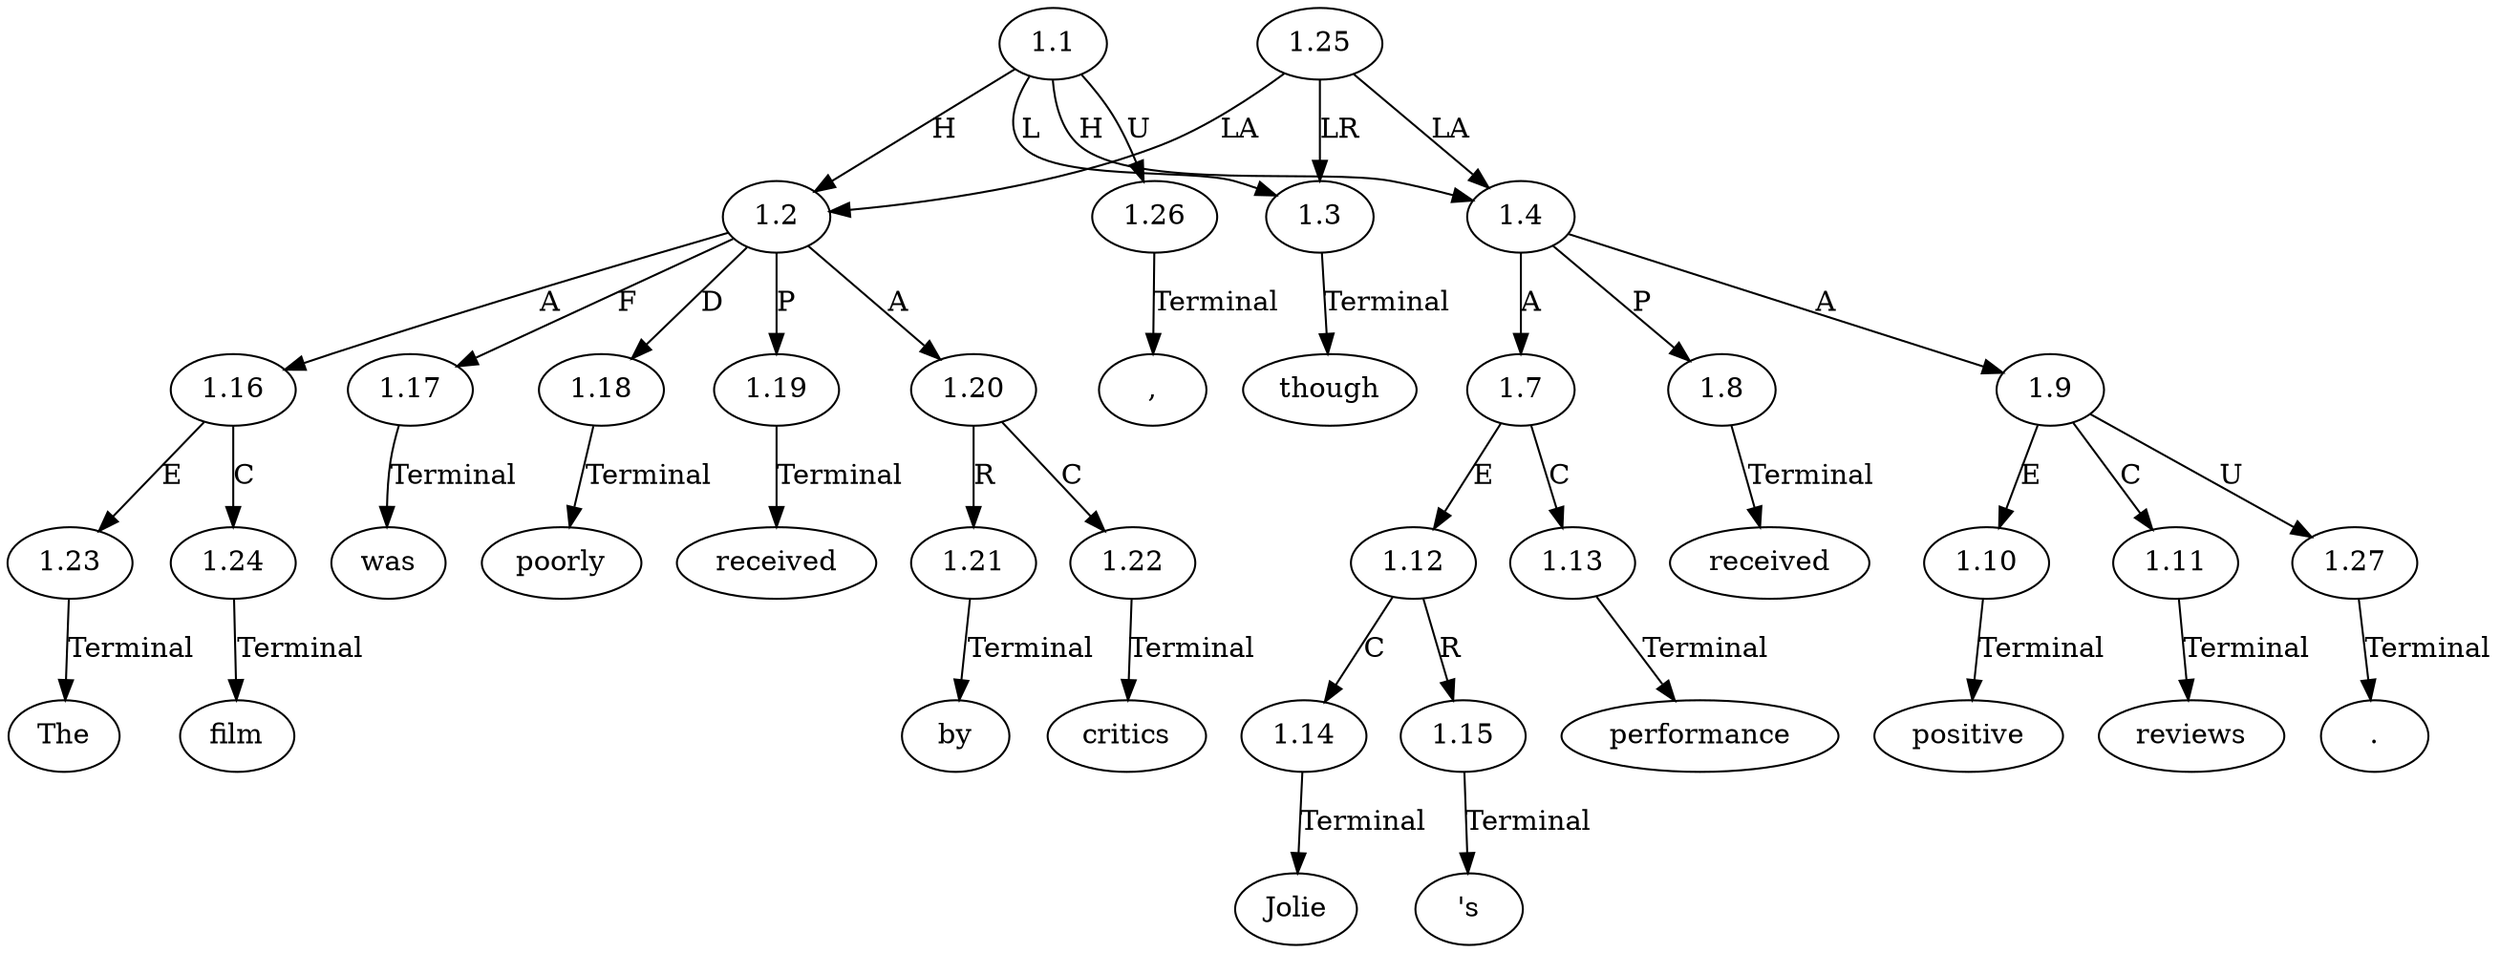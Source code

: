 // Graph
digraph {
	0.1 [label=The ordering=out]
	0.10 [label=Jolie ordering=out]
	0.11 [label="'s" ordering=out]
	0.12 [label=performance ordering=out]
	0.13 [label=received ordering=out]
	0.14 [label=positive ordering=out]
	0.15 [label=reviews ordering=out]
	0.16 [label="." ordering=out]
	0.2 [label=film ordering=out]
	0.3 [label=was ordering=out]
	0.4 [label=poorly ordering=out]
	0.5 [label=received ordering=out]
	0.6 [label=by ordering=out]
	0.7 [label=critics ordering=out]
	0.8 [label="," ordering=out]
	0.9 [label=though ordering=out]
	1.1 [label=1.1 ordering=out]
	1.2 [label=1.2 ordering=out]
	1.3 [label=1.3 ordering=out]
	1.4 [label=1.4 ordering=out]
	1.7 [label=1.7 ordering=out]
	1.8 [label=1.8 ordering=out]
	1.9 [label=1.9 ordering=out]
	1.10 [label=1.10 ordering=out]
	1.11 [label=1.11 ordering=out]
	1.12 [label=1.12 ordering=out]
	1.13 [label=1.13 ordering=out]
	1.14 [label=1.14 ordering=out]
	1.15 [label=1.15 ordering=out]
	1.16 [label=1.16 ordering=out]
	1.17 [label=1.17 ordering=out]
	1.18 [label=1.18 ordering=out]
	1.19 [label=1.19 ordering=out]
	1.20 [label=1.20 ordering=out]
	1.21 [label=1.21 ordering=out]
	1.22 [label=1.22 ordering=out]
	1.23 [label=1.23 ordering=out]
	1.24 [label=1.24 ordering=out]
	1.25 [label=1.25 ordering=out]
	1.26 [label=1.26 ordering=out]
	1.27 [label=1.27 ordering=out]
	1.1 -> 1.2 [label=H ordering=out]
	1.1 -> 1.3 [label=L ordering=out]
	1.1 -> 1.4 [label=H ordering=out]
	1.1 -> 1.26 [label=U ordering=out]
	1.2 -> 1.16 [label=A ordering=out]
	1.2 -> 1.17 [label=F ordering=out]
	1.2 -> 1.18 [label=D ordering=out]
	1.2 -> 1.19 [label=P ordering=out]
	1.2 -> 1.20 [label=A ordering=out]
	1.3 -> 0.9 [label=Terminal ordering=out]
	1.4 -> 1.7 [label=A ordering=out]
	1.4 -> 1.8 [label=P ordering=out]
	1.4 -> 1.9 [label=A ordering=out]
	1.7 -> 1.12 [label=E ordering=out]
	1.7 -> 1.13 [label=C ordering=out]
	1.8 -> 0.13 [label=Terminal ordering=out]
	1.9 -> 1.10 [label=E ordering=out]
	1.9 -> 1.11 [label=C ordering=out]
	1.9 -> 1.27 [label=U ordering=out]
	1.10 -> 0.14 [label=Terminal ordering=out]
	1.11 -> 0.15 [label=Terminal ordering=out]
	1.12 -> 1.14 [label=C ordering=out]
	1.12 -> 1.15 [label=R ordering=out]
	1.13 -> 0.12 [label=Terminal ordering=out]
	1.14 -> 0.10 [label=Terminal ordering=out]
	1.15 -> 0.11 [label=Terminal ordering=out]
	1.16 -> 1.23 [label=E ordering=out]
	1.16 -> 1.24 [label=C ordering=out]
	1.17 -> 0.3 [label=Terminal ordering=out]
	1.18 -> 0.4 [label=Terminal ordering=out]
	1.19 -> 0.5 [label=Terminal ordering=out]
	1.20 -> 1.21 [label=R ordering=out]
	1.20 -> 1.22 [label=C ordering=out]
	1.21 -> 0.6 [label=Terminal ordering=out]
	1.22 -> 0.7 [label=Terminal ordering=out]
	1.23 -> 0.1 [label=Terminal ordering=out]
	1.24 -> 0.2 [label=Terminal ordering=out]
	1.25 -> 1.2 [label=LA ordering=out]
	1.25 -> 1.3 [label=LR ordering=out]
	1.25 -> 1.4 [label=LA ordering=out]
	1.26 -> 0.8 [label=Terminal ordering=out]
	1.27 -> 0.16 [label=Terminal ordering=out]
}
